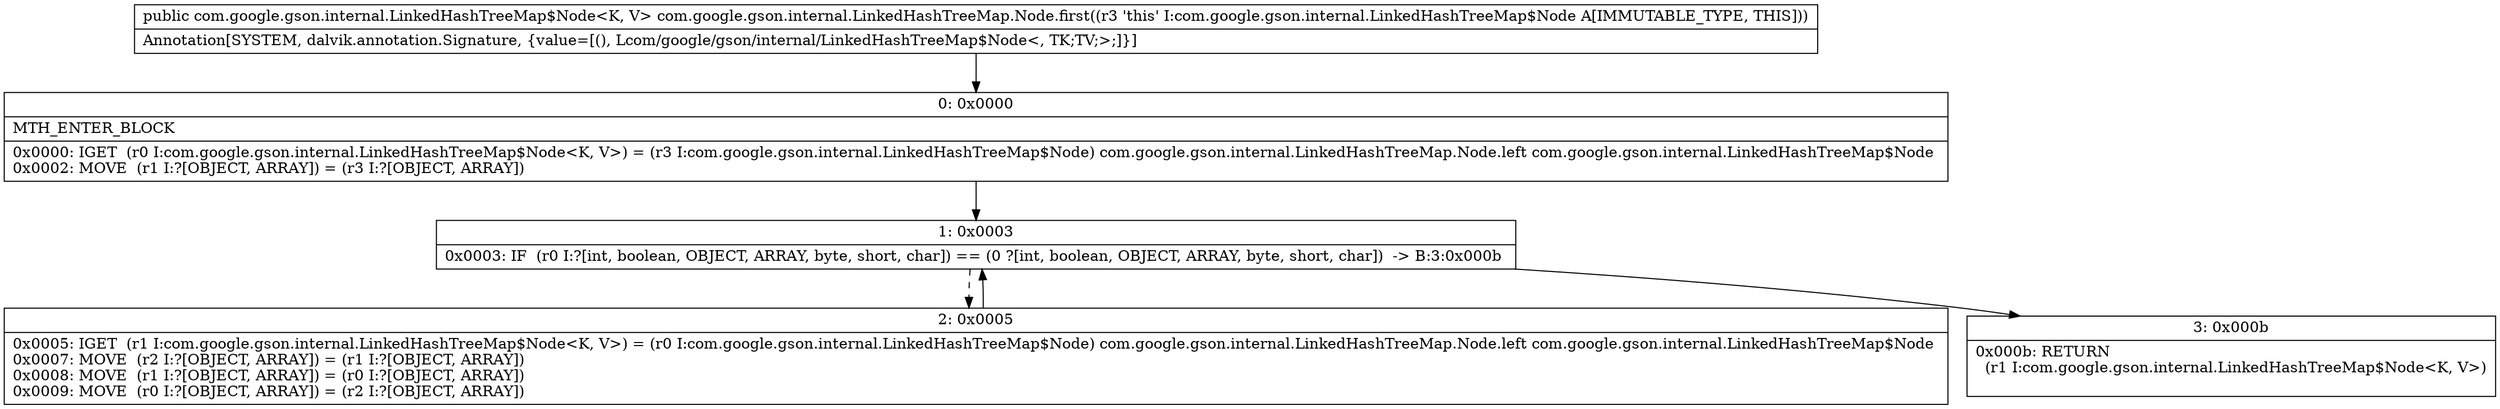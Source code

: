 digraph "CFG forcom.google.gson.internal.LinkedHashTreeMap.Node.first()Lcom\/google\/gson\/internal\/LinkedHashTreeMap$Node;" {
Node_0 [shape=record,label="{0\:\ 0x0000|MTH_ENTER_BLOCK\l|0x0000: IGET  (r0 I:com.google.gson.internal.LinkedHashTreeMap$Node\<K, V\>) = (r3 I:com.google.gson.internal.LinkedHashTreeMap$Node) com.google.gson.internal.LinkedHashTreeMap.Node.left com.google.gson.internal.LinkedHashTreeMap$Node \l0x0002: MOVE  (r1 I:?[OBJECT, ARRAY]) = (r3 I:?[OBJECT, ARRAY]) \l}"];
Node_1 [shape=record,label="{1\:\ 0x0003|0x0003: IF  (r0 I:?[int, boolean, OBJECT, ARRAY, byte, short, char]) == (0 ?[int, boolean, OBJECT, ARRAY, byte, short, char])  \-\> B:3:0x000b \l}"];
Node_2 [shape=record,label="{2\:\ 0x0005|0x0005: IGET  (r1 I:com.google.gson.internal.LinkedHashTreeMap$Node\<K, V\>) = (r0 I:com.google.gson.internal.LinkedHashTreeMap$Node) com.google.gson.internal.LinkedHashTreeMap.Node.left com.google.gson.internal.LinkedHashTreeMap$Node \l0x0007: MOVE  (r2 I:?[OBJECT, ARRAY]) = (r1 I:?[OBJECT, ARRAY]) \l0x0008: MOVE  (r1 I:?[OBJECT, ARRAY]) = (r0 I:?[OBJECT, ARRAY]) \l0x0009: MOVE  (r0 I:?[OBJECT, ARRAY]) = (r2 I:?[OBJECT, ARRAY]) \l}"];
Node_3 [shape=record,label="{3\:\ 0x000b|0x000b: RETURN  \l  (r1 I:com.google.gson.internal.LinkedHashTreeMap$Node\<K, V\>)\l \l}"];
MethodNode[shape=record,label="{public com.google.gson.internal.LinkedHashTreeMap$Node\<K, V\> com.google.gson.internal.LinkedHashTreeMap.Node.first((r3 'this' I:com.google.gson.internal.LinkedHashTreeMap$Node A[IMMUTABLE_TYPE, THIS]))  | Annotation[SYSTEM, dalvik.annotation.Signature, \{value=[(), Lcom\/google\/gson\/internal\/LinkedHashTreeMap$Node\<, TK;TV;\>;]\}]\l}"];
MethodNode -> Node_0;
Node_0 -> Node_1;
Node_1 -> Node_2[style=dashed];
Node_1 -> Node_3;
Node_2 -> Node_1;
}


